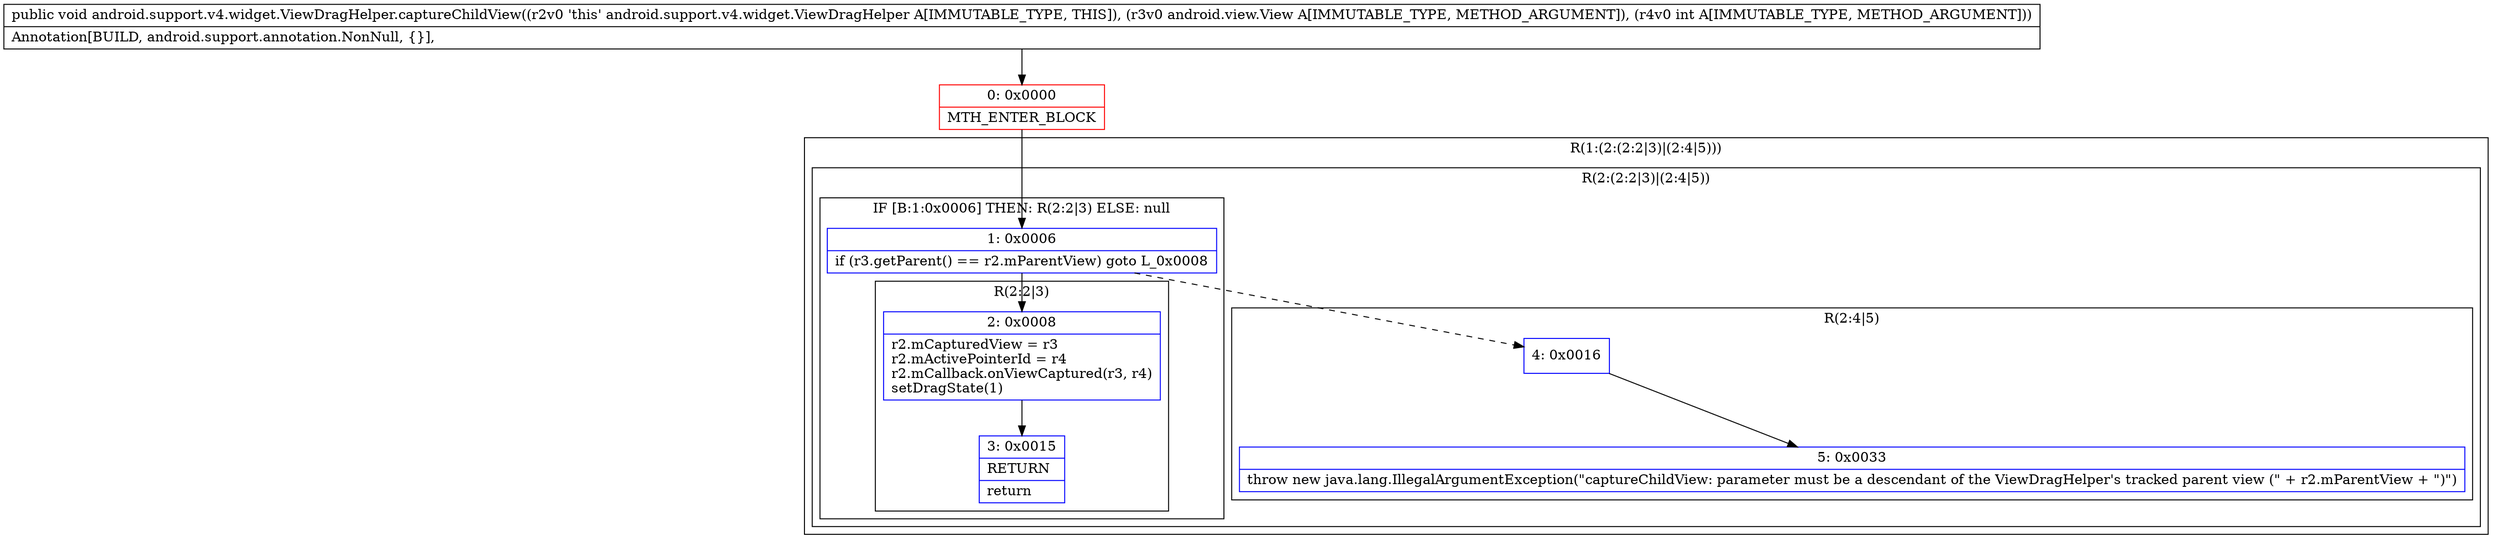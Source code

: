 digraph "CFG forandroid.support.v4.widget.ViewDragHelper.captureChildView(Landroid\/view\/View;I)V" {
subgraph cluster_Region_1457118868 {
label = "R(1:(2:(2:2|3)|(2:4|5)))";
node [shape=record,color=blue];
subgraph cluster_Region_267062835 {
label = "R(2:(2:2|3)|(2:4|5))";
node [shape=record,color=blue];
subgraph cluster_IfRegion_1637045904 {
label = "IF [B:1:0x0006] THEN: R(2:2|3) ELSE: null";
node [shape=record,color=blue];
Node_1 [shape=record,label="{1\:\ 0x0006|if (r3.getParent() == r2.mParentView) goto L_0x0008\l}"];
subgraph cluster_Region_1797366590 {
label = "R(2:2|3)";
node [shape=record,color=blue];
Node_2 [shape=record,label="{2\:\ 0x0008|r2.mCapturedView = r3\lr2.mActivePointerId = r4\lr2.mCallback.onViewCaptured(r3, r4)\lsetDragState(1)\l}"];
Node_3 [shape=record,label="{3\:\ 0x0015|RETURN\l|return\l}"];
}
}
subgraph cluster_Region_1939144112 {
label = "R(2:4|5)";
node [shape=record,color=blue];
Node_4 [shape=record,label="{4\:\ 0x0016}"];
Node_5 [shape=record,label="{5\:\ 0x0033|throw new java.lang.IllegalArgumentException(\"captureChildView: parameter must be a descendant of the ViewDragHelper's tracked parent view (\" + r2.mParentView + \")\")\l}"];
}
}
}
Node_0 [shape=record,color=red,label="{0\:\ 0x0000|MTH_ENTER_BLOCK\l}"];
MethodNode[shape=record,label="{public void android.support.v4.widget.ViewDragHelper.captureChildView((r2v0 'this' android.support.v4.widget.ViewDragHelper A[IMMUTABLE_TYPE, THIS]), (r3v0 android.view.View A[IMMUTABLE_TYPE, METHOD_ARGUMENT]), (r4v0 int A[IMMUTABLE_TYPE, METHOD_ARGUMENT]))  | Annotation[BUILD, android.support.annotation.NonNull, \{\}], \l}"];
MethodNode -> Node_0;
Node_1 -> Node_2;
Node_1 -> Node_4[style=dashed];
Node_2 -> Node_3;
Node_4 -> Node_5;
Node_0 -> Node_1;
}

